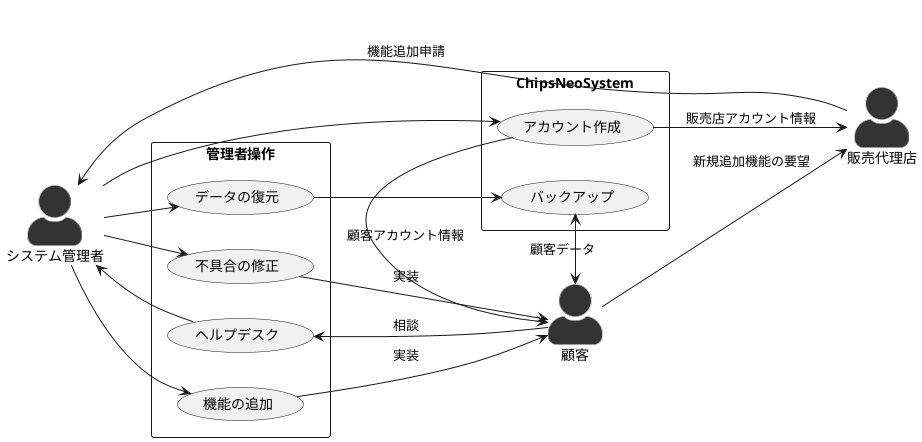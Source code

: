 @startuml システム管理者

left to right direction
skinparam actorStyle awesome
skinparam actor {
    BackgroundColor #333333
    BorderColor #999999
}
actor システム管理者 as admin
actor 販売代理店 as sales_agent
actor 顧客 as client

rectangle ChipsNeoSystem {
    usecase "バックアップ" as backup
    usecase "アカウント作成" as create
}

rectangle 管理者操作 {
    usecase "機能の追加" as add_feature
    usecase "ヘルプデスク" as help_desk
    usecase "不具合の修正" as fix
    usecase "データの復元" as resque
}

admin --> create
create --> sales_agent :販売店アカウント情報
create --> client :顧客アカウント情報

client --> backup :顧客データ
admin --> resque
resque --> backup
backup --> client

client --> sales_agent :新規追加機能の要望
sales_agent -up-> admin :機能追加申請
admin --> add_feature
add_feature --> client :実装

client --> help_desk :相談
help_desk --> admin
admin --> fix
fix --> client :実装
@enduml
